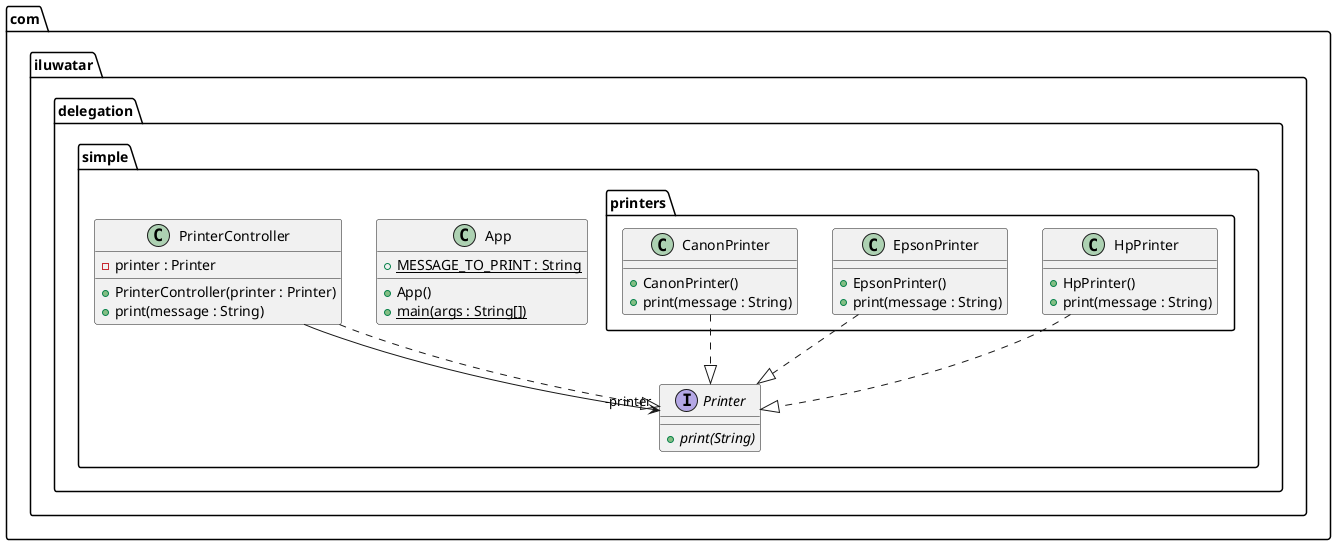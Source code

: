 @startuml
package com.iluwatar.delegation.simple.printers {
  class HpPrinter {
    + HpPrinter()
    + print(message : String)
  }
  class EpsonPrinter {
    + EpsonPrinter()
    + print(message : String)
  }
  class CanonPrinter {
    + CanonPrinter()
    + print(message : String)
  }
}
package com.iluwatar.delegation.simple {
  class App {
    + MESSAGE_TO_PRINT : String {static}
    + App()
    + main(args : String[]) {static}
  }
  class PrinterController {
    - printer : Printer
    + PrinterController(printer : Printer)
    + print(message : String)
  }
  interface Printer {
    + print(String) {abstract}
  }
}
PrinterController -->  "-printer" Printer
HpPrinter ..|> Printer 
PrinterController ..|> Printer 
EpsonPrinter ..|> Printer 
CanonPrinter ..|> Printer 
@enduml
